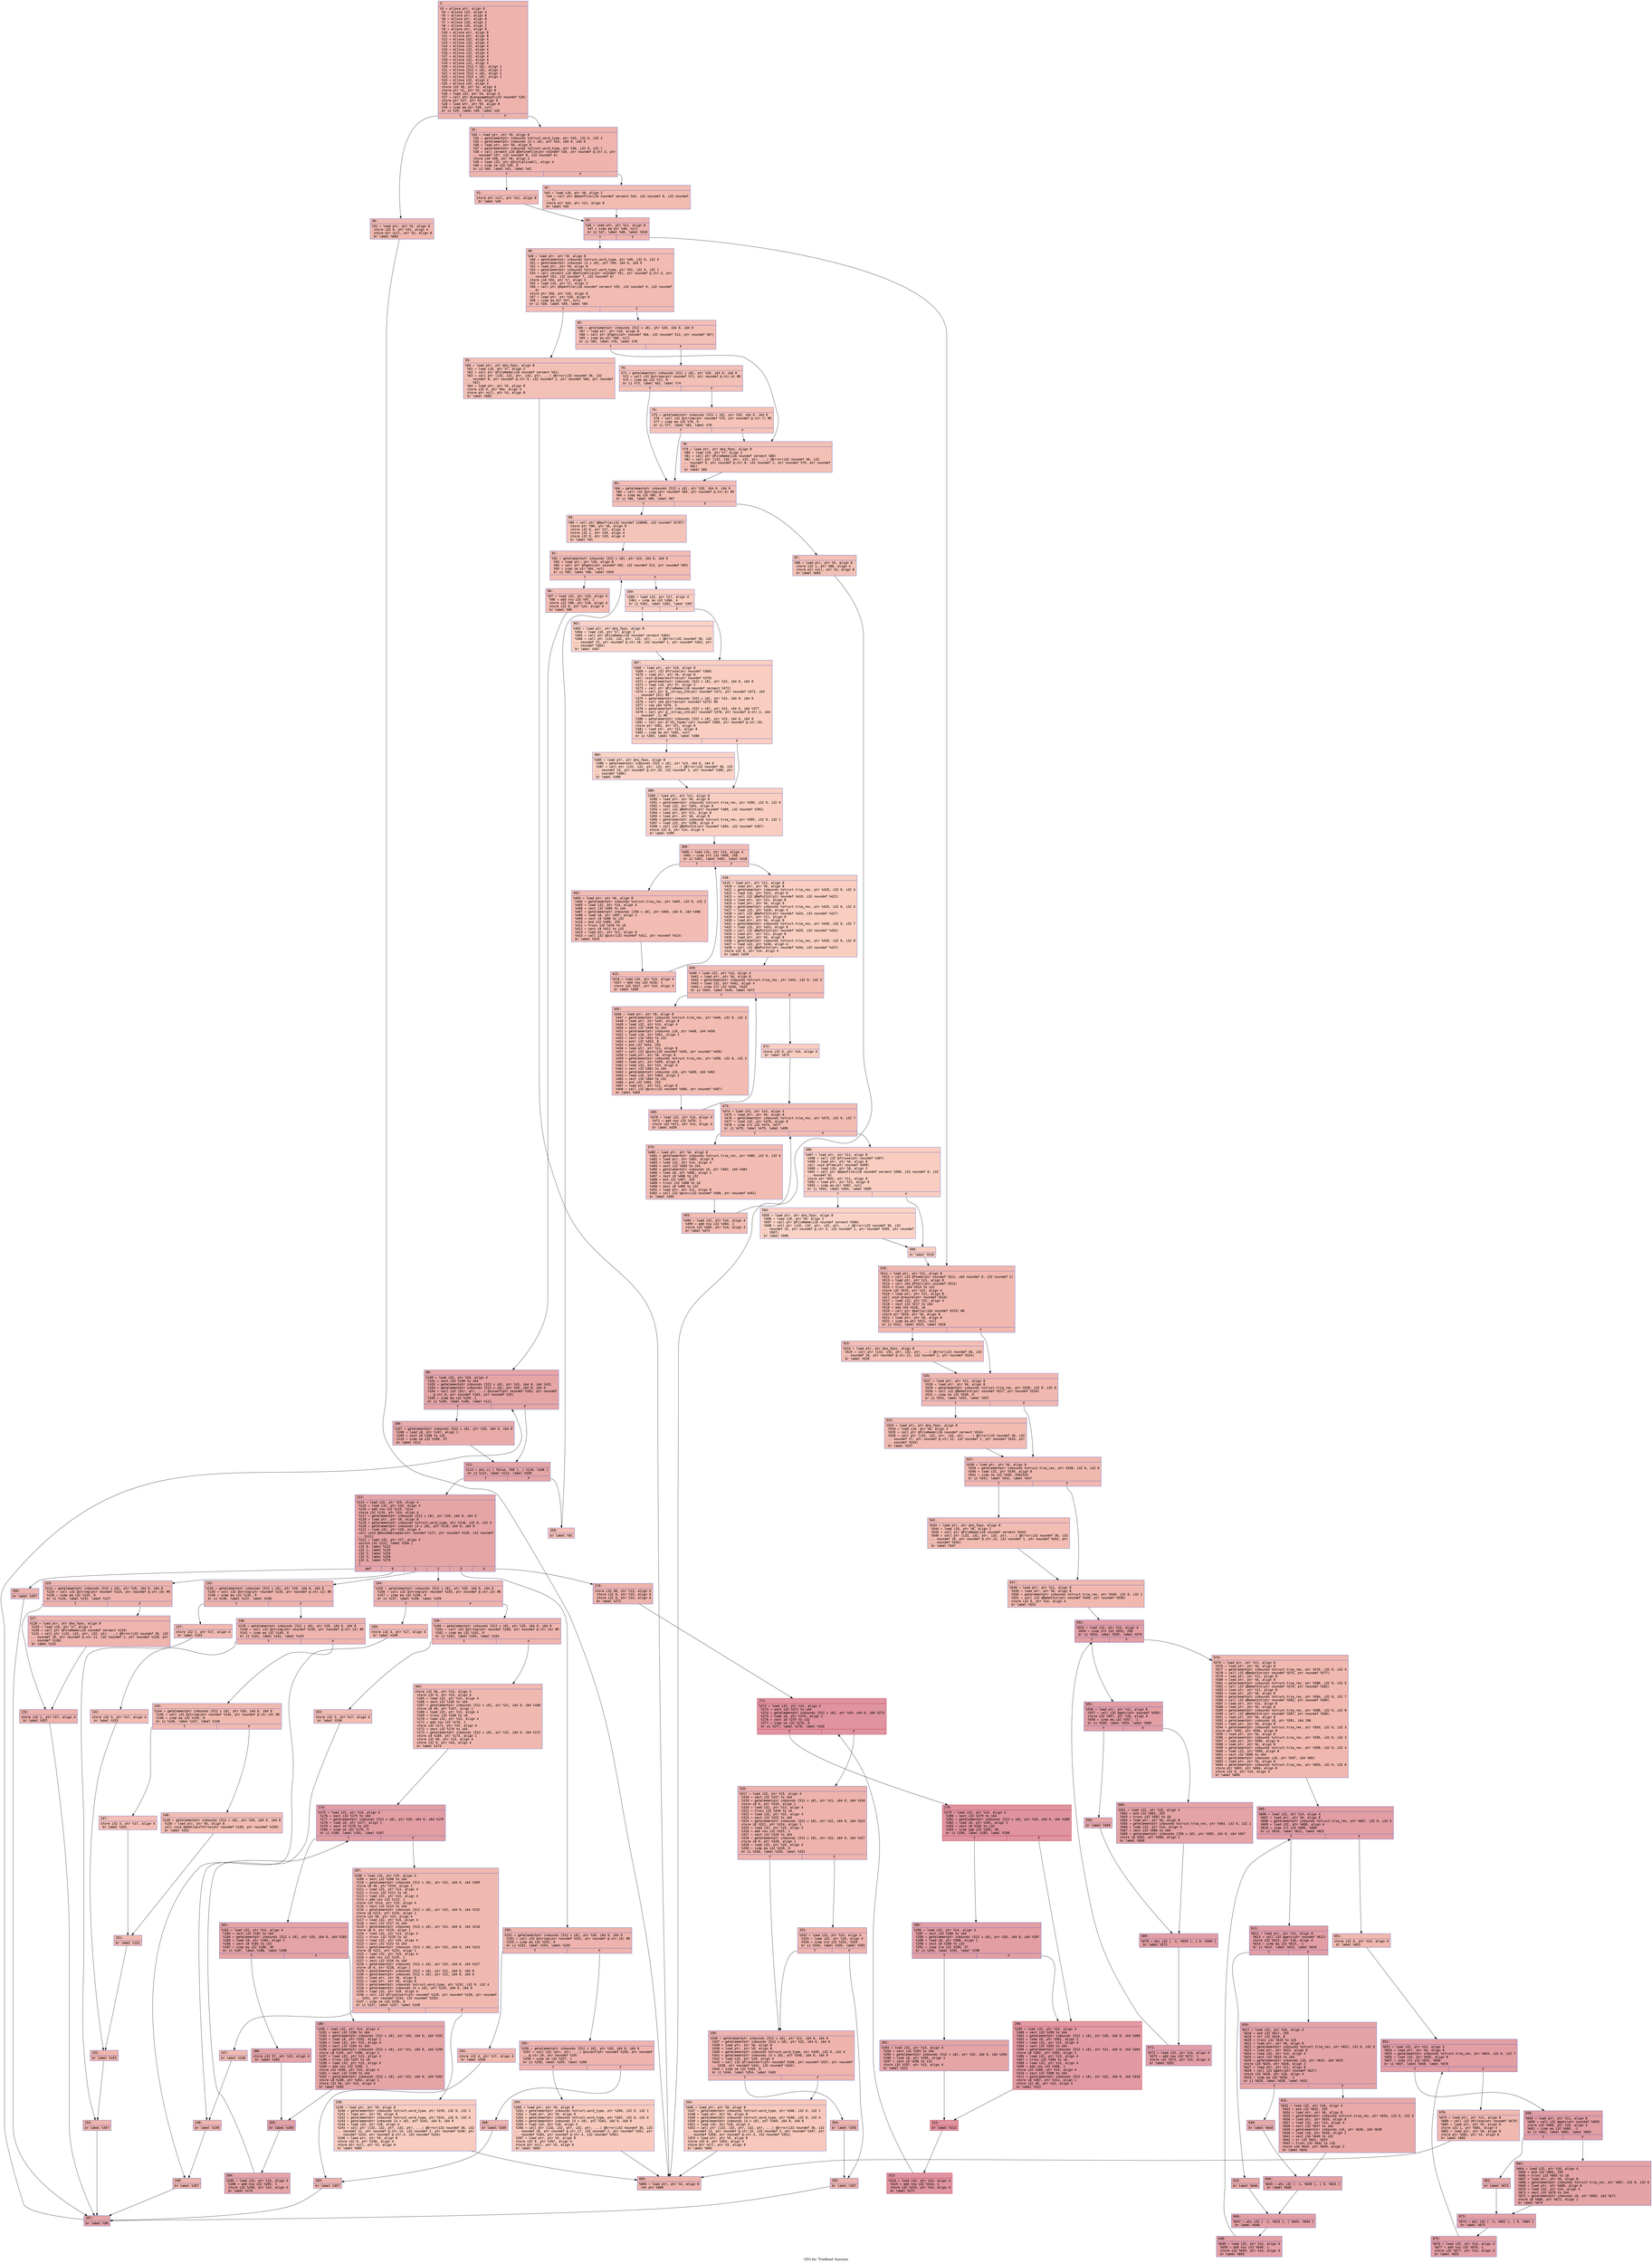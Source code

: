 digraph "CFG for 'TrieRead' function" {
	label="CFG for 'TrieRead' function";

	Node0x600000316440 [shape=record,color="#3d50c3ff", style=filled, fillcolor="#d6524470" fontname="Courier",label="{2:\l|  %3 = alloca ptr, align 8\l  %4 = alloca i32, align 4\l  %5 = alloca ptr, align 8\l  %6 = alloca ptr, align 8\l  %7 = alloca i16, align 2\l  %8 = alloca i16, align 2\l  %9 = alloca ptr, align 8\l  %10 = alloca ptr, align 8\l  %11 = alloca ptr, align 8\l  %12 = alloca i32, align 4\l  %13 = alloca i32, align 4\l  %14 = alloca i32, align 4\l  %15 = alloca i32, align 4\l  %16 = alloca i32, align 4\l  %17 = alloca i32, align 4\l  %18 = alloca i32, align 4\l  %19 = alloca i32, align 4\l  %20 = alloca [512 x i8], align 1\l  %21 = alloca [512 x i8], align 1\l  %22 = alloca [512 x i8], align 1\l  %23 = alloca [522 x i8], align 1\l  %24 = alloca i32, align 4\l  %25 = alloca i32, align 4\l  store i32 %0, ptr %4, align 4\l  store ptr %1, ptr %5, align 8\l  %26 = load i32, ptr %4, align 4\l  %27 = call ptr @LanguageHyph(i32 noundef %26)\l  store ptr %27, ptr %9, align 8\l  %28 = load ptr, ptr %9, align 8\l  %29 = icmp eq ptr %28, null\l  br i1 %29, label %30, label %32\l|{<s0>T|<s1>F}}"];
	Node0x600000316440:s0 -> Node0x600000316490[tooltip="2 -> 30\nProbability 37.50%" ];
	Node0x600000316440:s1 -> Node0x6000003164e0[tooltip="2 -> 32\nProbability 62.50%" ];
	Node0x600000316490 [shape=record,color="#3d50c3ff", style=filled, fillcolor="#dc5d4a70" fontname="Courier",label="{30:\l|  %31 = load ptr, ptr %5, align 8\l  store i32 0, ptr %31, align 4\l  store ptr null, ptr %3, align 8\l  br label %683\l}"];
	Node0x600000316490 -> Node0x600000310af0[tooltip="30 -> 683\nProbability 100.00%" ];
	Node0x6000003164e0 [shape=record,color="#3d50c3ff", style=filled, fillcolor="#d8564670" fontname="Courier",label="{32:\l|  %33 = load ptr, ptr %9, align 8\l  %34 = getelementptr inbounds %struct.word_type, ptr %33, i32 0, i32 4\l  %35 = getelementptr inbounds [4 x i8], ptr %34, i64 0, i64 0\l  %36 = load ptr, ptr %9, align 8\l  %37 = getelementptr inbounds %struct.word_type, ptr %36, i32 0, i32 1\l  %38 = call zeroext i16 @DefineFile(ptr noundef %35, ptr noundef @.str.3, ptr\l... noundef %37, i32 noundef 8, i32 noundef 6)\l  store i16 %38, ptr %8, align 2\l  %39 = load i32, ptr @InitializeAll, align 4\l  %40 = icmp ne i32 %39, 0\l  br i1 %40, label %41, label %42\l|{<s0>T|<s1>F}}"];
	Node0x6000003164e0:s0 -> Node0x600000316530[tooltip="32 -> 41\nProbability 62.50%" ];
	Node0x6000003164e0:s1 -> Node0x600000316580[tooltip="32 -> 42\nProbability 37.50%" ];
	Node0x600000316530 [shape=record,color="#3d50c3ff", style=filled, fillcolor="#dc5d4a70" fontname="Courier",label="{41:\l|  store ptr null, ptr %11, align 8\l  br label %45\l}"];
	Node0x600000316530 -> Node0x6000003165d0[tooltip="41 -> 45\nProbability 100.00%" ];
	Node0x600000316580 [shape=record,color="#3d50c3ff", style=filled, fillcolor="#e1675170" fontname="Courier",label="{42:\l|  %43 = load i16, ptr %8, align 2\l  %44 = call ptr @OpenFile(i16 noundef zeroext %43, i32 noundef 0, i32 noundef\l... 0)\l  store ptr %44, ptr %11, align 8\l  br label %45\l}"];
	Node0x600000316580 -> Node0x6000003165d0[tooltip="42 -> 45\nProbability 100.00%" ];
	Node0x6000003165d0 [shape=record,color="#3d50c3ff", style=filled, fillcolor="#d8564670" fontname="Courier",label="{45:\l|  %46 = load ptr, ptr %11, align 8\l  %47 = icmp eq ptr %46, null\l  br i1 %47, label %48, label %510\l|{<s0>T|<s1>F}}"];
	Node0x6000003165d0:s0 -> Node0x600000316620[tooltip="45 -> 48\nProbability 37.50%" ];
	Node0x6000003165d0:s1 -> Node0x600000310140[tooltip="45 -> 510\nProbability 62.50%" ];
	Node0x600000316620 [shape=record,color="#3d50c3ff", style=filled, fillcolor="#e1675170" fontname="Courier",label="{48:\l|  %49 = load ptr, ptr %9, align 8\l  %50 = getelementptr inbounds %struct.word_type, ptr %49, i32 0, i32 4\l  %51 = getelementptr inbounds [4 x i8], ptr %50, i64 0, i64 0\l  %52 = load ptr, ptr %9, align 8\l  %53 = getelementptr inbounds %struct.word_type, ptr %52, i32 0, i32 1\l  %54 = call zeroext i16 @DefineFile(ptr noundef %51, ptr noundef @.str.4, ptr\l... noundef %53, i32 noundef 7, i32 noundef 6)\l  store i16 %54, ptr %7, align 2\l  %55 = load i16, ptr %7, align 2\l  %56 = call ptr @OpenFile(i16 noundef zeroext %55, i32 noundef 0, i32 noundef\l... 0)\l  store ptr %56, ptr %10, align 8\l  %57 = load ptr, ptr %10, align 8\l  %58 = icmp eq ptr %57, null\l  br i1 %58, label %59, label %65\l|{<s0>T|<s1>F}}"];
	Node0x600000316620:s0 -> Node0x600000316670[tooltip="48 -> 59\nProbability 37.50%" ];
	Node0x600000316620:s1 -> Node0x6000003166c0[tooltip="48 -> 65\nProbability 62.50%" ];
	Node0x600000316670 [shape=record,color="#3d50c3ff", style=filled, fillcolor="#e5705870" fontname="Courier",label="{59:\l|  %60 = load ptr, ptr @no_fpos, align 8\l  %61 = load i16, ptr %7, align 2\l  %62 = call ptr @FileName(i16 noundef zeroext %61)\l  %63 = call ptr (i32, i32, ptr, i32, ptr, ...) @Error(i32 noundef 36, i32\l... noundef 8, ptr noundef @.str.5, i32 noundef 2, ptr noundef %60, ptr noundef\l... %62)\l  %64 = load ptr, ptr %5, align 8\l  store i32 0, ptr %64, align 4\l  store ptr null, ptr %3, align 8\l  br label %683\l}"];
	Node0x600000316670 -> Node0x600000310af0[tooltip="59 -> 683\nProbability 100.00%" ];
	Node0x6000003166c0 [shape=record,color="#3d50c3ff", style=filled, fillcolor="#e36c5570" fontname="Courier",label="{65:\l|  %66 = getelementptr inbounds [512 x i8], ptr %20, i64 0, i64 0\l  %67 = load ptr, ptr %10, align 8\l  %68 = call ptr @fgets(ptr noundef %66, i32 noundef 512, ptr noundef %67)\l  %69 = icmp eq ptr %68, null\l  br i1 %69, label %78, label %70\l|{<s0>T|<s1>F}}"];
	Node0x6000003166c0:s0 -> Node0x6000003167b0[tooltip="65 -> 78\nProbability 37.50%" ];
	Node0x6000003166c0:s1 -> Node0x600000316710[tooltip="65 -> 70\nProbability 62.50%" ];
	Node0x600000316710 [shape=record,color="#3d50c3ff", style=filled, fillcolor="#e5705870" fontname="Courier",label="{70:\l|  %71 = getelementptr inbounds [512 x i8], ptr %20, i64 0, i64 0\l  %72 = call i32 @strcmp(ptr noundef %71, ptr noundef @.str.6) #5\l  %73 = icmp eq i32 %72, 0\l  br i1 %73, label %83, label %74\l|{<s0>T|<s1>F}}"];
	Node0x600000316710:s0 -> Node0x600000316800[tooltip="70 -> 83\nProbability 37.50%" ];
	Node0x600000316710:s1 -> Node0x600000316760[tooltip="70 -> 74\nProbability 62.50%" ];
	Node0x600000316760 [shape=record,color="#3d50c3ff", style=filled, fillcolor="#e8765c70" fontname="Courier",label="{74:\l|  %75 = getelementptr inbounds [512 x i8], ptr %20, i64 0, i64 0\l  %76 = call i32 @strcmp(ptr noundef %75, ptr noundef @.str.7) #5\l  %77 = icmp eq i32 %76, 0\l  br i1 %77, label %83, label %78\l|{<s0>T|<s1>F}}"];
	Node0x600000316760:s0 -> Node0x600000316800[tooltip="74 -> 83\nProbability 37.50%" ];
	Node0x600000316760:s1 -> Node0x6000003167b0[tooltip="74 -> 78\nProbability 62.50%" ];
	Node0x6000003167b0 [shape=record,color="#3d50c3ff", style=filled, fillcolor="#e5705870" fontname="Courier",label="{78:\l|  %79 = load ptr, ptr @no_fpos, align 8\l  %80 = load i16, ptr %7, align 2\l  %81 = call ptr @FileName(i16 noundef zeroext %80)\l  %82 = call ptr (i32, i32, ptr, i32, ptr, ...) @Error(i32 noundef 36, i32\l... noundef 9, ptr noundef @.str.8, i32 noundef 1, ptr noundef %79, ptr noundef\l... %81)\l  br label %83\l}"];
	Node0x6000003167b0 -> Node0x600000316800[tooltip="78 -> 83\nProbability 100.00%" ];
	Node0x600000316800 [shape=record,color="#3d50c3ff", style=filled, fillcolor="#e36c5570" fontname="Courier",label="{83:\l|  %84 = getelementptr inbounds [512 x i8], ptr %20, i64 0, i64 0\l  %85 = call i32 @strcmp(ptr noundef %84, ptr noundef @.str.6) #5\l  %86 = icmp eq i32 %85, 0\l  br i1 %86, label %89, label %87\l|{<s0>T|<s1>F}}"];
	Node0x600000316800:s0 -> Node0x6000003168a0[tooltip="83 -> 89\nProbability 37.50%" ];
	Node0x600000316800:s1 -> Node0x600000316850[tooltip="83 -> 87\nProbability 62.50%" ];
	Node0x600000316850 [shape=record,color="#3d50c3ff", style=filled, fillcolor="#e5705870" fontname="Courier",label="{87:\l|  %88 = load ptr, ptr %5, align 8\l  store i32 1, ptr %88, align 4\l  store ptr null, ptr %3, align 8\l  br label %683\l}"];
	Node0x600000316850 -> Node0x600000310af0[tooltip="87 -> 683\nProbability 100.00%" ];
	Node0x6000003168a0 [shape=record,color="#3d50c3ff", style=filled, fillcolor="#e97a5f70" fontname="Courier",label="{89:\l|  %90 = call ptr @NewTrie(i32 noundef 120000, i32 noundef 32767)\l  store ptr %90, ptr %6, align 8\l  store i32 0, ptr %17, align 4\l  store i32 1, ptr %18, align 4\l  store i32 0, ptr %19, align 4\l  br label %91\l}"];
	Node0x6000003168a0 -> Node0x6000003168f0[tooltip="89 -> 91\nProbability 100.00%" ];
	Node0x6000003168f0 [shape=record,color="#3d50c3ff", style=filled, fillcolor="#e1675170" fontname="Courier",label="{91:\l|  %92 = getelementptr inbounds [522 x i8], ptr %23, i64 0, i64 0\l  %93 = load ptr, ptr %10, align 8\l  %94 = call ptr @fgets(ptr noundef %92, i32 noundef 512, ptr noundef %93)\l  %95 = icmp ne ptr %94, null\l  br i1 %95, label %96, label %359\l|{<s0>T|<s1>F}}"];
	Node0x6000003168f0:s0 -> Node0x600000316940[tooltip="91 -> 96\nProbability 96.88%" ];
	Node0x6000003168f0:s1 -> Node0x600000317b10[tooltip="91 -> 359\nProbability 3.12%" ];
	Node0x600000316940 [shape=record,color="#3d50c3ff", style=filled, fillcolor="#e1675170" fontname="Courier",label="{96:\l|  %97 = load i32, ptr %18, align 4\l  %98 = add nsw i32 %97, 1\l  store i32 %98, ptr %18, align 4\l  store i32 0, ptr %24, align 4\l  br label %99\l}"];
	Node0x600000316940 -> Node0x600000316990[tooltip="96 -> 99\nProbability 100.00%" ];
	Node0x600000316990 [shape=record,color="#3d50c3ff", style=filled, fillcolor="#c5333470" fontname="Courier",label="{99:\l|  %100 = load i32, ptr %24, align 4\l  %101 = sext i32 %100 to i64\l  %102 = getelementptr inbounds [522 x i8], ptr %23, i64 0, i64 %101\l  %103 = getelementptr inbounds [512 x i8], ptr %20, i64 0, i64 0\l  %104 = call i32 (ptr, ptr, ...) @sscanf(ptr noundef %102, ptr noundef\l... @.str.9, ptr noundef %103, ptr noundef %25)\l  %105 = icmp eq i32 %104, 1\l  br i1 %105, label %106, label %111\l|{<s0>T|<s1>F}}"];
	Node0x600000316990:s0 -> Node0x6000003169e0[tooltip="99 -> 106\nProbability 50.00%" ];
	Node0x600000316990:s1 -> Node0x600000316a30[tooltip="99 -> 111\nProbability 50.00%" ];
	Node0x6000003169e0 [shape=record,color="#3d50c3ff", style=filled, fillcolor="#cc403a70" fontname="Courier",label="{106:\l|  %107 = getelementptr inbounds [512 x i8], ptr %20, i64 0, i64 0\l  %108 = load i8, ptr %107, align 1\l  %109 = zext i8 %108 to i32\l  %110 = icmp ne i32 %109, 37\l  br label %111\l}"];
	Node0x6000003169e0 -> Node0x600000316a30[tooltip="106 -> 111\nProbability 100.00%" ];
	Node0x600000316a30 [shape=record,color="#3d50c3ff", style=filled, fillcolor="#c5333470" fontname="Courier",label="{111:\l|  %112 = phi i1 [ false, %99 ], [ %110, %106 ]\l  br i1 %112, label %113, label %358\l|{<s0>T|<s1>F}}"];
	Node0x600000316a30:s0 -> Node0x600000316a80[tooltip="111 -> 113\nProbability 96.88%" ];
	Node0x600000316a30:s1 -> Node0x600000317ac0[tooltip="111 -> 358\nProbability 3.12%" ];
	Node0x600000316a80 [shape=record,color="#3d50c3ff", style=filled, fillcolor="#c5333470" fontname="Courier",label="{113:\l|  %114 = load i32, ptr %25, align 4\l  %115 = load i32, ptr %24, align 4\l  %116 = add nsw i32 %115, %114\l  store i32 %116, ptr %24, align 4\l  %117 = getelementptr inbounds [512 x i8], ptr %20, i64 0, i64 0\l  %118 = load ptr, ptr %9, align 8\l  %119 = getelementptr inbounds %struct.word_type, ptr %118, i32 0, i32 4\l  %120 = getelementptr inbounds [4 x i8], ptr %119, i64 0, i64 0\l  %121 = load i32, ptr %18, align 4\l  call void @DecodeEscapes(ptr noundef %117, ptr noundef %120, i32 noundef\l... %121)\l  %122 = load i32, ptr %17, align 4\l  switch i32 %122, label %356 [\l    i32 0, label %123\l    i32 1, label %133\l    i32 2, label %154\l    i32 3, label %250\l    i32 4, label %270\l  ]\l|{<s0>def|<s1>0|<s2>1|<s3>2|<s4>3|<s5>4}}"];
	Node0x600000316a80:s0 -> Node0x600000317a20[tooltip="113 -> 356\nProbability 16.67%" ];
	Node0x600000316a80:s1 -> Node0x600000316ad0[tooltip="113 -> 123\nProbability 16.67%" ];
	Node0x600000316a80:s2 -> Node0x600000316bc0[tooltip="113 -> 133\nProbability 16.67%" ];
	Node0x600000316a80:s3 -> Node0x600000316ee0[tooltip="113 -> 154\nProbability 16.67%" ];
	Node0x600000316a80:s4 -> Node0x6000003173e0[tooltip="113 -> 250\nProbability 16.67%" ];
	Node0x600000316a80:s5 -> Node0x6000003175c0[tooltip="113 -> 270\nProbability 16.67%" ];
	Node0x600000316ad0 [shape=record,color="#3d50c3ff", style=filled, fillcolor="#d6524470" fontname="Courier",label="{123:\l|  %124 = getelementptr inbounds [512 x i8], ptr %20, i64 0, i64 0\l  %125 = call i32 @strcmp(ptr noundef %124, ptr noundef @.str.10) #5\l  %126 = icmp eq i32 %125, 0\l  br i1 %126, label %132, label %127\l|{<s0>T|<s1>F}}"];
	Node0x600000316ad0:s0 -> Node0x600000316b70[tooltip="123 -> 132\nProbability 37.50%" ];
	Node0x600000316ad0:s1 -> Node0x600000316b20[tooltip="123 -> 127\nProbability 62.50%" ];
	Node0x600000316b20 [shape=record,color="#3d50c3ff", style=filled, fillcolor="#d8564670" fontname="Courier",label="{127:\l|  %128 = load ptr, ptr @no_fpos, align 8\l  %129 = load i16, ptr %7, align 2\l  %130 = call ptr @FileName(i16 noundef zeroext %129)\l  %131 = call ptr (i32, i32, ptr, i32, ptr, ...) @Error(i32 noundef 36, i32\l... noundef 10, ptr noundef @.str.11, i32 noundef 1, ptr noundef %128, ptr\l... noundef %130)\l  br label %132\l}"];
	Node0x600000316b20 -> Node0x600000316b70[tooltip="127 -> 132\nProbability 100.00%" ];
	Node0x600000316b70 [shape=record,color="#3d50c3ff", style=filled, fillcolor="#d6524470" fontname="Courier",label="{132:\l|  store i32 1, ptr %17, align 4\l  br label %357\l}"];
	Node0x600000316b70 -> Node0x600000317a70[tooltip="132 -> 357\nProbability 100.00%" ];
	Node0x600000316bc0 [shape=record,color="#3d50c3ff", style=filled, fillcolor="#d6524470" fontname="Courier",label="{133:\l|  %134 = getelementptr inbounds [512 x i8], ptr %20, i64 0, i64 0\l  %135 = call i32 @strcmp(ptr noundef %134, ptr noundef @.str.12) #5\l  %136 = icmp eq i32 %135, 0\l  br i1 %136, label %137, label %138\l|{<s0>T|<s1>F}}"];
	Node0x600000316bc0:s0 -> Node0x600000316c10[tooltip="133 -> 137\nProbability 37.50%" ];
	Node0x600000316bc0:s1 -> Node0x600000316c60[tooltip="133 -> 138\nProbability 62.50%" ];
	Node0x600000316c10 [shape=record,color="#3d50c3ff", style=filled, fillcolor="#de614d70" fontname="Courier",label="{137:\l|  store i32 2, ptr %17, align 4\l  br label %153\l}"];
	Node0x600000316c10 -> Node0x600000316e90[tooltip="137 -> 153\nProbability 100.00%" ];
	Node0x600000316c60 [shape=record,color="#3d50c3ff", style=filled, fillcolor="#d8564670" fontname="Courier",label="{138:\l|  %139 = getelementptr inbounds [512 x i8], ptr %20, i64 0, i64 0\l  %140 = call i32 @strcmp(ptr noundef %139, ptr noundef @.str.13) #5\l  %141 = icmp eq i32 %140, 0\l  br i1 %141, label %142, label %143\l|{<s0>T|<s1>F}}"];
	Node0x600000316c60:s0 -> Node0x600000316cb0[tooltip="138 -> 142\nProbability 37.50%" ];
	Node0x600000316c60:s1 -> Node0x600000316d00[tooltip="138 -> 143\nProbability 62.50%" ];
	Node0x600000316cb0 [shape=record,color="#3d50c3ff", style=filled, fillcolor="#e1675170" fontname="Courier",label="{142:\l|  store i32 4, ptr %17, align 4\l  br label %152\l}"];
	Node0x600000316cb0 -> Node0x600000316e40[tooltip="142 -> 152\nProbability 100.00%" ];
	Node0x600000316d00 [shape=record,color="#3d50c3ff", style=filled, fillcolor="#de614d70" fontname="Courier",label="{143:\l|  %144 = getelementptr inbounds [512 x i8], ptr %20, i64 0, i64 0\l  %145 = call i32 @strcmp(ptr noundef %144, ptr noundef @.str.14) #5\l  %146 = icmp eq i32 %145, 0\l  br i1 %146, label %147, label %148\l|{<s0>T|<s1>F}}"];
	Node0x600000316d00:s0 -> Node0x600000316d50[tooltip="143 -> 147\nProbability 37.50%" ];
	Node0x600000316d00:s1 -> Node0x600000316da0[tooltip="143 -> 148\nProbability 62.50%" ];
	Node0x600000316d50 [shape=record,color="#3d50c3ff", style=filled, fillcolor="#e36c5570" fontname="Courier",label="{147:\l|  store i32 3, ptr %17, align 4\l  br label %151\l}"];
	Node0x600000316d50 -> Node0x600000316df0[tooltip="147 -> 151\nProbability 100.00%" ];
	Node0x600000316da0 [shape=record,color="#3d50c3ff", style=filled, fillcolor="#e1675170" fontname="Courier",label="{148:\l|  %149 = getelementptr inbounds [512 x i8], ptr %20, i64 0, i64 0\l  %150 = load ptr, ptr %6, align 8\l  call void @AddClassToTrie(ptr noundef %149, ptr noundef %150)\l  br label %151\l}"];
	Node0x600000316da0 -> Node0x600000316df0[tooltip="148 -> 151\nProbability 100.00%" ];
	Node0x600000316df0 [shape=record,color="#3d50c3ff", style=filled, fillcolor="#de614d70" fontname="Courier",label="{151:\l|  br label %152\l}"];
	Node0x600000316df0 -> Node0x600000316e40[tooltip="151 -> 152\nProbability 100.00%" ];
	Node0x600000316e40 [shape=record,color="#3d50c3ff", style=filled, fillcolor="#d8564670" fontname="Courier",label="{152:\l|  br label %153\l}"];
	Node0x600000316e40 -> Node0x600000316e90[tooltip="152 -> 153\nProbability 100.00%" ];
	Node0x600000316e90 [shape=record,color="#3d50c3ff", style=filled, fillcolor="#d6524470" fontname="Courier",label="{153:\l|  br label %357\l}"];
	Node0x600000316e90 -> Node0x600000317a70[tooltip="153 -> 357\nProbability 100.00%" ];
	Node0x600000316ee0 [shape=record,color="#3d50c3ff", style=filled, fillcolor="#d6524470" fontname="Courier",label="{154:\l|  %155 = getelementptr inbounds [512 x i8], ptr %20, i64 0, i64 0\l  %156 = call i32 @strcmp(ptr noundef %155, ptr noundef @.str.13) #5\l  %157 = icmp eq i32 %156, 0\l  br i1 %157, label %158, label %159\l|{<s0>T|<s1>F}}"];
	Node0x600000316ee0:s0 -> Node0x600000316f30[tooltip="154 -> 158\nProbability 37.50%" ];
	Node0x600000316ee0:s1 -> Node0x600000316f80[tooltip="154 -> 159\nProbability 62.50%" ];
	Node0x600000316f30 [shape=record,color="#3d50c3ff", style=filled, fillcolor="#de614d70" fontname="Courier",label="{158:\l|  store i32 4, ptr %17, align 4\l  br label %249\l}"];
	Node0x600000316f30 -> Node0x600000317390[tooltip="158 -> 249\nProbability 100.00%" ];
	Node0x600000316f80 [shape=record,color="#3d50c3ff", style=filled, fillcolor="#d8564670" fontname="Courier",label="{159:\l|  %160 = getelementptr inbounds [512 x i8], ptr %20, i64 0, i64 0\l  %161 = call i32 @strcmp(ptr noundef %160, ptr noundef @.str.14) #5\l  %162 = icmp eq i32 %161, 0\l  br i1 %162, label %163, label %164\l|{<s0>T|<s1>F}}"];
	Node0x600000316f80:s0 -> Node0x600000316fd0[tooltip="159 -> 163\nProbability 37.50%" ];
	Node0x600000316f80:s1 -> Node0x600000317020[tooltip="159 -> 164\nProbability 62.50%" ];
	Node0x600000316fd0 [shape=record,color="#3d50c3ff", style=filled, fillcolor="#e1675170" fontname="Courier",label="{163:\l|  store i32 3, ptr %17, align 4\l  br label %248\l}"];
	Node0x600000316fd0 -> Node0x600000317340[tooltip="163 -> 248\nProbability 100.00%" ];
	Node0x600000317020 [shape=record,color="#3d50c3ff", style=filled, fillcolor="#de614d70" fontname="Courier",label="{164:\l|  store i32 56, ptr %13, align 4\l  store i32 0, ptr %15, align 4\l  %165 = load i32, ptr %15, align 4\l  %166 = sext i32 %165 to i64\l  %167 = getelementptr inbounds [512 x i8], ptr %21, i64 0, i64 %166\l  store i8 46, ptr %167, align 1\l  %168 = load i32, ptr %13, align 4\l  %169 = trunc i32 %168 to i8\l  %170 = load i32, ptr %15, align 4\l  %171 = add nsw i32 %170, 1\l  store i32 %171, ptr %15, align 4\l  %172 = sext i32 %170 to i64\l  %173 = getelementptr inbounds [512 x i8], ptr %22, i64 0, i64 %172\l  store i8 %169, ptr %173, align 1\l  store i32 56, ptr %13, align 4\l  store i32 0, ptr %14, align 4\l  br label %174\l}"];
	Node0x600000317020 -> Node0x600000317070[tooltip="164 -> 174\nProbability 100.00%" ];
	Node0x600000317070 [shape=record,color="#3d50c3ff", style=filled, fillcolor="#be242e70" fontname="Courier",label="{174:\l|  %175 = load i32, ptr %14, align 4\l  %176 = sext i32 %175 to i64\l  %177 = getelementptr inbounds [512 x i8], ptr %20, i64 0, i64 %176\l  %178 = load i8, ptr %177, align 1\l  %179 = zext i8 %178 to i32\l  %180 = icmp ne i32 %179, 0\l  br i1 %180, label %181, label %207\l|{<s0>T|<s1>F}}"];
	Node0x600000317070:s0 -> Node0x6000003170c0[tooltip="174 -> 181\nProbability 96.88%" ];
	Node0x600000317070:s1 -> Node0x600000317250[tooltip="174 -> 207\nProbability 3.12%" ];
	Node0x6000003170c0 [shape=record,color="#3d50c3ff", style=filled, fillcolor="#c32e3170" fontname="Courier",label="{181:\l|  %182 = load i32, ptr %14, align 4\l  %183 = sext i32 %182 to i64\l  %184 = getelementptr inbounds [512 x i8], ptr %20, i64 0, i64 %183\l  %185 = load i8, ptr %184, align 1\l  %186 = zext i8 %185 to i32\l  %187 = icmp eq i32 %186, 45\l  br i1 %187, label %188, label %189\l|{<s0>T|<s1>F}}"];
	Node0x6000003170c0:s0 -> Node0x600000317110[tooltip="181 -> 188\nProbability 50.00%" ];
	Node0x6000003170c0:s1 -> Node0x600000317160[tooltip="181 -> 189\nProbability 50.00%" ];
	Node0x600000317110 [shape=record,color="#3d50c3ff", style=filled, fillcolor="#c5333470" fontname="Courier",label="{188:\l|  store i32 57, ptr %13, align 4\l  br label %203\l}"];
	Node0x600000317110 -> Node0x6000003171b0[tooltip="188 -> 203\nProbability 100.00%" ];
	Node0x600000317160 [shape=record,color="#3d50c3ff", style=filled, fillcolor="#c5333470" fontname="Courier",label="{189:\l|  %190 = load i32, ptr %14, align 4\l  %191 = sext i32 %190 to i64\l  %192 = getelementptr inbounds [512 x i8], ptr %20, i64 0, i64 %191\l  %193 = load i8, ptr %192, align 1\l  %194 = load i32, ptr %15, align 4\l  %195 = sext i32 %194 to i64\l  %196 = getelementptr inbounds [512 x i8], ptr %21, i64 0, i64 %195\l  store i8 %193, ptr %196, align 1\l  %197 = load i32, ptr %13, align 4\l  %198 = trunc i32 %197 to i8\l  %199 = load i32, ptr %15, align 4\l  %200 = add nsw i32 %199, 1\l  store i32 %200, ptr %15, align 4\l  %201 = sext i32 %199 to i64\l  %202 = getelementptr inbounds [512 x i8], ptr %22, i64 0, i64 %201\l  store i8 %198, ptr %202, align 1\l  store i32 56, ptr %13, align 4\l  br label %203\l}"];
	Node0x600000317160 -> Node0x6000003171b0[tooltip="189 -> 203\nProbability 100.00%" ];
	Node0x6000003171b0 [shape=record,color="#3d50c3ff", style=filled, fillcolor="#c32e3170" fontname="Courier",label="{203:\l|  br label %204\l}"];
	Node0x6000003171b0 -> Node0x600000317200[tooltip="203 -> 204\nProbability 100.00%" ];
	Node0x600000317200 [shape=record,color="#3d50c3ff", style=filled, fillcolor="#c32e3170" fontname="Courier",label="{204:\l|  %205 = load i32, ptr %14, align 4\l  %206 = add nsw i32 %205, 1\l  store i32 %206, ptr %14, align 4\l  br label %174\l}"];
	Node0x600000317200 -> Node0x600000317070[tooltip="204 -> 174\nProbability 100.00%" ];
	Node0x600000317250 [shape=record,color="#3d50c3ff", style=filled, fillcolor="#de614d70" fontname="Courier",label="{207:\l|  %208 = load i32, ptr %15, align 4\l  %209 = sext i32 %208 to i64\l  %210 = getelementptr inbounds [512 x i8], ptr %21, i64 0, i64 %209\l  store i8 46, ptr %210, align 1\l  %211 = load i32, ptr %13, align 4\l  %212 = trunc i32 %211 to i8\l  %213 = load i32, ptr %15, align 4\l  %214 = add nsw i32 %213, 1\l  store i32 %214, ptr %15, align 4\l  %215 = sext i32 %213 to i64\l  %216 = getelementptr inbounds [512 x i8], ptr %22, i64 0, i64 %215\l  store i8 %212, ptr %216, align 1\l  store i32 56, ptr %13, align 4\l  %217 = load i32, ptr %15, align 4\l  %218 = sext i32 %217 to i64\l  %219 = getelementptr inbounds [512 x i8], ptr %21, i64 0, i64 %218\l  store i8 0, ptr %219, align 1\l  %220 = load i32, ptr %13, align 4\l  %221 = trunc i32 %220 to i8\l  %222 = load i32, ptr %15, align 4\l  %223 = sext i32 %222 to i64\l  %224 = getelementptr inbounds [512 x i8], ptr %22, i64 0, i64 %223\l  store i8 %221, ptr %224, align 1\l  %225 = load i32, ptr %15, align 4\l  %226 = add nsw i32 %225, 1\l  %227 = sext i32 %226 to i64\l  %228 = getelementptr inbounds [512 x i8], ptr %22, i64 0, i64 %227\l  store i8 0, ptr %228, align 1\l  %229 = getelementptr inbounds [512 x i8], ptr %21, i64 0, i64 0\l  %230 = getelementptr inbounds [512 x i8], ptr %22, i64 0, i64 0\l  %231 = load ptr, ptr %6, align 8\l  %232 = load ptr, ptr %9, align 8\l  %233 = getelementptr inbounds %struct.word_type, ptr %232, i32 0, i32 4\l  %234 = getelementptr inbounds [4 x i8], ptr %233, i64 0, i64 0\l  %235 = load i32, ptr %18, align 4\l  %236 = call i32 @TrieInsert(ptr noundef %229, ptr noundef %230, ptr noundef\l... %231, ptr noundef %234, i32 noundef %235)\l  %237 = icmp ne i32 %236, 0\l  br i1 %237, label %247, label %238\l|{<s0>T|<s1>F}}"];
	Node0x600000317250:s0 -> Node0x6000003172f0[tooltip="207 -> 247\nProbability 96.88%" ];
	Node0x600000317250:s1 -> Node0x6000003172a0[tooltip="207 -> 238\nProbability 3.12%" ];
	Node0x6000003172a0 [shape=record,color="#3d50c3ff", style=filled, fillcolor="#f08b6e70" fontname="Courier",label="{238:\l|  %239 = load ptr, ptr %9, align 8\l  %240 = getelementptr inbounds %struct.word_type, ptr %239, i32 0, i32 1\l  %241 = load ptr, ptr %9, align 8\l  %242 = getelementptr inbounds %struct.word_type, ptr %241, i32 0, i32 4\l  %243 = getelementptr inbounds [4 x i8], ptr %242, i64 0, i64 0\l  %244 = load i32, ptr %18, align 4\l  %245 = call ptr (i32, i32, ptr, i32, ptr, ...) @Error(i32 noundef 36, i32\l... noundef 11, ptr noundef @.str.15, i32 noundef 2, ptr noundef %240, ptr\l... noundef %243, ptr noundef @.str.4, i32 noundef %244)\l  %246 = load ptr, ptr %5, align 8\l  store i32 0, ptr %246, align 4\l  store ptr null, ptr %3, align 8\l  br label %683\l}"];
	Node0x6000003172a0 -> Node0x600000310af0[tooltip="238 -> 683\nProbability 100.00%" ];
	Node0x6000003172f0 [shape=record,color="#3d50c3ff", style=filled, fillcolor="#de614d70" fontname="Courier",label="{247:\l|  br label %248\l}"];
	Node0x6000003172f0 -> Node0x600000317340[tooltip="247 -> 248\nProbability 100.00%" ];
	Node0x600000317340 [shape=record,color="#3d50c3ff", style=filled, fillcolor="#d8564670" fontname="Courier",label="{248:\l|  br label %249\l}"];
	Node0x600000317340 -> Node0x600000317390[tooltip="248 -> 249\nProbability 100.00%" ];
	Node0x600000317390 [shape=record,color="#3d50c3ff", style=filled, fillcolor="#d6524470" fontname="Courier",label="{249:\l|  br label %357\l}"];
	Node0x600000317390 -> Node0x600000317a70[tooltip="249 -> 357\nProbability 100.00%" ];
	Node0x6000003173e0 [shape=record,color="#3d50c3ff", style=filled, fillcolor="#d6524470" fontname="Courier",label="{250:\l|  %251 = getelementptr inbounds [512 x i8], ptr %20, i64 0, i64 0\l  %252 = call i32 @strcmp(ptr noundef %251, ptr noundef @.str.13) #5\l  %253 = icmp eq i32 %252, 0\l  br i1 %253, label %254, label %255\l|{<s0>T|<s1>F}}"];
	Node0x6000003173e0:s0 -> Node0x600000317430[tooltip="250 -> 254\nProbability 37.50%" ];
	Node0x6000003173e0:s1 -> Node0x600000317480[tooltip="250 -> 255\nProbability 62.50%" ];
	Node0x600000317430 [shape=record,color="#3d50c3ff", style=filled, fillcolor="#de614d70" fontname="Courier",label="{254:\l|  store i32 4, ptr %17, align 4\l  br label %269\l}"];
	Node0x600000317430 -> Node0x600000317570[tooltip="254 -> 269\nProbability 100.00%" ];
	Node0x600000317480 [shape=record,color="#3d50c3ff", style=filled, fillcolor="#d8564670" fontname="Courier",label="{255:\l|  %256 = getelementptr inbounds [512 x i8], ptr %20, i64 0, i64 0\l  %257 = call i32 (ptr, ptr, ...) @sscanf(ptr noundef %256, ptr noundef\l... @.str.16, ptr noundef %19)\l  %258 = icmp ne i32 %257, 1\l  br i1 %258, label %259, label %268\l|{<s0>T|<s1>F}}"];
	Node0x600000317480:s0 -> Node0x6000003174d0[tooltip="255 -> 259\nProbability 3.12%" ];
	Node0x600000317480:s1 -> Node0x600000317520[tooltip="255 -> 268\nProbability 96.88%" ];
	Node0x6000003174d0 [shape=record,color="#3d50c3ff", style=filled, fillcolor="#ef886b70" fontname="Courier",label="{259:\l|  %260 = load ptr, ptr %9, align 8\l  %261 = getelementptr inbounds %struct.word_type, ptr %260, i32 0, i32 1\l  %262 = load ptr, ptr %9, align 8\l  %263 = getelementptr inbounds %struct.word_type, ptr %262, i32 0, i32 4\l  %264 = getelementptr inbounds [4 x i8], ptr %263, i64 0, i64 0\l  %265 = load i32, ptr %18, align 4\l  %266 = call ptr (i32, i32, ptr, i32, ptr, ...) @Error(i32 noundef 36, i32\l... noundef 20, ptr noundef @.str.17, i32 noundef 2, ptr noundef %261, ptr\l... noundef %264, ptr noundef @.str.4, i32 noundef %265)\l  %267 = load ptr, ptr %5, align 8\l  store i32 0, ptr %267, align 4\l  store ptr null, ptr %3, align 8\l  br label %683\l}"];
	Node0x6000003174d0 -> Node0x600000310af0[tooltip="259 -> 683\nProbability 100.00%" ];
	Node0x600000317520 [shape=record,color="#3d50c3ff", style=filled, fillcolor="#d8564670" fontname="Courier",label="{268:\l|  br label %269\l}"];
	Node0x600000317520 -> Node0x600000317570[tooltip="268 -> 269\nProbability 100.00%" ];
	Node0x600000317570 [shape=record,color="#3d50c3ff", style=filled, fillcolor="#d6524470" fontname="Courier",label="{269:\l|  br label %357\l}"];
	Node0x600000317570 -> Node0x600000317a70[tooltip="269 -> 357\nProbability 100.00%" ];
	Node0x6000003175c0 [shape=record,color="#3d50c3ff", style=filled, fillcolor="#d6524470" fontname="Courier",label="{270:\l|  store i32 48, ptr %13, align 4\l  store i32 0, ptr %15, align 4\l  store i32 0, ptr %14, align 4\l  br label %271\l}"];
	Node0x6000003175c0 -> Node0x600000317610[tooltip="270 -> 271\nProbability 100.00%" ];
	Node0x600000317610 [shape=record,color="#b70d28ff", style=filled, fillcolor="#b70d2870" fontname="Courier",label="{271:\l|  %272 = load i32, ptr %14, align 4\l  %273 = sext i32 %272 to i64\l  %274 = getelementptr inbounds [512 x i8], ptr %20, i64 0, i64 %273\l  %275 = load i8, ptr %274, align 1\l  %276 = zext i8 %275 to i32\l  %277 = icmp ne i32 %276, 0\l  br i1 %277, label %278, label %316\l|{<s0>T|<s1>F}}"];
	Node0x600000317610:s0 -> Node0x600000317660[tooltip="271 -> 278\nProbability 96.88%" ];
	Node0x600000317610:s1 -> Node0x600000317840[tooltip="271 -> 316\nProbability 3.12%" ];
	Node0x600000317660 [shape=record,color="#b70d28ff", style=filled, fillcolor="#b70d2870" fontname="Courier",label="{278:\l|  %279 = load i32, ptr %14, align 4\l  %280 = sext i32 %279 to i64\l  %281 = getelementptr inbounds [512 x i8], ptr %20, i64 0, i64 %280\l  %282 = load i8, ptr %281, align 1\l  %283 = zext i8 %282 to i32\l  %284 = icmp sge i32 %283, 48\l  br i1 %284, label %285, label %298\l|{<s0>T|<s1>F}}"];
	Node0x600000317660:s0 -> Node0x6000003176b0[tooltip="278 -> 285\nProbability 50.00%" ];
	Node0x600000317660:s1 -> Node0x600000317750[tooltip="278 -> 298\nProbability 50.00%" ];
	Node0x6000003176b0 [shape=record,color="#3d50c3ff", style=filled, fillcolor="#be242e70" fontname="Courier",label="{285:\l|  %286 = load i32, ptr %14, align 4\l  %287 = sext i32 %286 to i64\l  %288 = getelementptr inbounds [512 x i8], ptr %20, i64 0, i64 %287\l  %289 = load i8, ptr %288, align 1\l  %290 = zext i8 %289 to i32\l  %291 = icmp sle i32 %290, 57\l  br i1 %291, label %292, label %298\l|{<s0>T|<s1>F}}"];
	Node0x6000003176b0:s0 -> Node0x600000317700[tooltip="285 -> 292\nProbability 50.00%" ];
	Node0x6000003176b0:s1 -> Node0x600000317750[tooltip="285 -> 298\nProbability 50.00%" ];
	Node0x600000317700 [shape=record,color="#3d50c3ff", style=filled, fillcolor="#c5333470" fontname="Courier",label="{292:\l|  %293 = load i32, ptr %14, align 4\l  %294 = sext i32 %293 to i64\l  %295 = getelementptr inbounds [512 x i8], ptr %20, i64 0, i64 %294\l  %296 = load i8, ptr %295, align 1\l  %297 = zext i8 %296 to i32\l  store i32 %297, ptr %13, align 4\l  br label %312\l}"];
	Node0x600000317700 -> Node0x6000003177a0[tooltip="292 -> 312\nProbability 100.00%" ];
	Node0x600000317750 [shape=record,color="#b70d28ff", style=filled, fillcolor="#bb1b2c70" fontname="Courier",label="{298:\l|  %299 = load i32, ptr %14, align 4\l  %300 = sext i32 %299 to i64\l  %301 = getelementptr inbounds [512 x i8], ptr %20, i64 0, i64 %300\l  %302 = load i8, ptr %301, align 1\l  %303 = load i32, ptr %15, align 4\l  %304 = sext i32 %303 to i64\l  %305 = getelementptr inbounds [512 x i8], ptr %21, i64 0, i64 %304\l  store i8 %302, ptr %305, align 1\l  %306 = load i32, ptr %13, align 4\l  %307 = trunc i32 %306 to i8\l  %308 = load i32, ptr %15, align 4\l  %309 = add nsw i32 %308, 1\l  store i32 %309, ptr %15, align 4\l  %310 = sext i32 %308 to i64\l  %311 = getelementptr inbounds [512 x i8], ptr %22, i64 0, i64 %310\l  store i8 %307, ptr %311, align 1\l  store i32 48, ptr %13, align 4\l  br label %312\l}"];
	Node0x600000317750 -> Node0x6000003177a0[tooltip="298 -> 312\nProbability 100.00%" ];
	Node0x6000003177a0 [shape=record,color="#b70d28ff", style=filled, fillcolor="#b70d2870" fontname="Courier",label="{312:\l|  br label %313\l}"];
	Node0x6000003177a0 -> Node0x6000003177f0[tooltip="312 -> 313\nProbability 100.00%" ];
	Node0x6000003177f0 [shape=record,color="#b70d28ff", style=filled, fillcolor="#b70d2870" fontname="Courier",label="{313:\l|  %314 = load i32, ptr %14, align 4\l  %315 = add nsw i32 %314, 1\l  store i32 %315, ptr %14, align 4\l  br label %271\l}"];
	Node0x6000003177f0 -> Node0x600000317610[tooltip="313 -> 271\nProbability 100.00%" ];
	Node0x600000317840 [shape=record,color="#3d50c3ff", style=filled, fillcolor="#d6524470" fontname="Courier",label="{316:\l|  %317 = load i32, ptr %15, align 4\l  %318 = sext i32 %317 to i64\l  %319 = getelementptr inbounds [512 x i8], ptr %21, i64 0, i64 %318\l  store i8 0, ptr %319, align 1\l  %320 = load i32, ptr %13, align 4\l  %321 = trunc i32 %320 to i8\l  %322 = load i32, ptr %15, align 4\l  %323 = sext i32 %322 to i64\l  %324 = getelementptr inbounds [512 x i8], ptr %22, i64 0, i64 %323\l  store i8 %321, ptr %324, align 1\l  %325 = load i32, ptr %15, align 4\l  %326 = add nsw i32 %325, 1\l  %327 = sext i32 %326 to i64\l  %328 = getelementptr inbounds [512 x i8], ptr %22, i64 0, i64 %327\l  store i8 0, ptr %328, align 1\l  %329 = load i32, ptr %19, align 4\l  %330 = icmp eq i32 %329, 0\l  br i1 %330, label %335, label %331\l|{<s0>T|<s1>F}}"];
	Node0x600000317840:s0 -> Node0x6000003178e0[tooltip="316 -> 335\nProbability 37.50%" ];
	Node0x600000317840:s1 -> Node0x600000317890[tooltip="316 -> 331\nProbability 62.50%" ];
	Node0x600000317890 [shape=record,color="#3d50c3ff", style=filled, fillcolor="#d8564670" fontname="Courier",label="{331:\l|  %332 = load i32, ptr %15, align 4\l  %333 = load i32, ptr %19, align 4\l  %334 = icmp sle i32 %332, %333\l  br i1 %334, label %335, label %355\l|{<s0>T|<s1>F}}"];
	Node0x600000317890:s0 -> Node0x6000003178e0[tooltip="331 -> 335\nProbability 50.00%" ];
	Node0x600000317890:s1 -> Node0x6000003179d0[tooltip="331 -> 355\nProbability 50.00%" ];
	Node0x6000003178e0 [shape=record,color="#3d50c3ff", style=filled, fillcolor="#d8564670" fontname="Courier",label="{335:\l|  %336 = getelementptr inbounds [512 x i8], ptr %21, i64 0, i64 0\l  %337 = getelementptr inbounds [512 x i8], ptr %22, i64 0, i64 0\l  %338 = load ptr, ptr %6, align 8\l  %339 = load ptr, ptr %9, align 8\l  %340 = getelementptr inbounds %struct.word_type, ptr %339, i32 0, i32 4\l  %341 = getelementptr inbounds [4 x i8], ptr %340, i64 0, i64 0\l  %342 = load i32, ptr %18, align 4\l  %343 = call i32 @TrieInsert(ptr noundef %336, ptr noundef %337, ptr noundef\l... %338, ptr noundef %341, i32 noundef %342)\l  %344 = icmp ne i32 %343, 0\l  br i1 %344, label %354, label %345\l|{<s0>T|<s1>F}}"];
	Node0x6000003178e0:s0 -> Node0x600000317980[tooltip="335 -> 354\nProbability 96.88%" ];
	Node0x6000003178e0:s1 -> Node0x600000317930[tooltip="335 -> 345\nProbability 3.12%" ];
	Node0x600000317930 [shape=record,color="#3d50c3ff", style=filled, fillcolor="#ed836670" fontname="Courier",label="{345:\l|  %346 = load ptr, ptr %9, align 8\l  %347 = getelementptr inbounds %struct.word_type, ptr %346, i32 0, i32 1\l  %348 = load ptr, ptr %9, align 8\l  %349 = getelementptr inbounds %struct.word_type, ptr %348, i32 0, i32 4\l  %350 = getelementptr inbounds [4 x i8], ptr %349, i64 0, i64 0\l  %351 = load i32, ptr %18, align 4\l  %352 = call ptr (i32, i32, ptr, i32, ptr, ...) @Error(i32 noundef 36, i32\l... noundef 12, ptr noundef @.str.15, i32 noundef 2, ptr noundef %347, ptr\l... noundef %350, ptr noundef @.str.4, i32 noundef %351)\l  %353 = load ptr, ptr %5, align 8\l  store i32 0, ptr %353, align 4\l  store ptr null, ptr %3, align 8\l  br label %683\l}"];
	Node0x600000317930 -> Node0x600000310af0[tooltip="345 -> 683\nProbability 100.00%" ];
	Node0x600000317980 [shape=record,color="#3d50c3ff", style=filled, fillcolor="#d8564670" fontname="Courier",label="{354:\l|  br label %355\l}"];
	Node0x600000317980 -> Node0x6000003179d0[tooltip="354 -> 355\nProbability 100.00%" ];
	Node0x6000003179d0 [shape=record,color="#3d50c3ff", style=filled, fillcolor="#d6524470" fontname="Courier",label="{355:\l|  br label %357\l}"];
	Node0x6000003179d0 -> Node0x600000317a70[tooltip="355 -> 357\nProbability 100.00%" ];
	Node0x600000317a20 [shape=record,color="#3d50c3ff", style=filled, fillcolor="#d6524470" fontname="Courier",label="{356:\l|  br label %357\l}"];
	Node0x600000317a20 -> Node0x600000317a70[tooltip="356 -> 357\nProbability 100.00%" ];
	Node0x600000317a70 [shape=record,color="#3d50c3ff", style=filled, fillcolor="#c5333470" fontname="Courier",label="{357:\l|  br label %99\l}"];
	Node0x600000317a70 -> Node0x600000316990[tooltip="357 -> 99\nProbability 100.00%" ];
	Node0x600000317ac0 [shape=record,color="#3d50c3ff", style=filled, fillcolor="#e36c5570" fontname="Courier",label="{358:\l|  br label %91\l}"];
	Node0x600000317ac0 -> Node0x6000003168f0[tooltip="358 -> 91\nProbability 100.00%" ];
	Node0x600000317b10 [shape=record,color="#3d50c3ff", style=filled, fillcolor="#f2907270" fontname="Courier",label="{359:\l|  %360 = load i32, ptr %17, align 4\l  %361 = icmp ne i32 %360, 4\l  br i1 %361, label %362, label %367\l|{<s0>T|<s1>F}}"];
	Node0x600000317b10:s0 -> Node0x600000317b60[tooltip="359 -> 362\nProbability 50.00%" ];
	Node0x600000317b10:s1 -> Node0x600000317bb0[tooltip="359 -> 367\nProbability 50.00%" ];
	Node0x600000317b60 [shape=record,color="#3d50c3ff", style=filled, fillcolor="#f4987a70" fontname="Courier",label="{362:\l|  %363 = load ptr, ptr @no_fpos, align 8\l  %364 = load i16, ptr %7, align 2\l  %365 = call ptr @FileName(i16 noundef zeroext %364)\l  %366 = call ptr (i32, i32, ptr, i32, ptr, ...) @Error(i32 noundef 36, i32\l... noundef 13, ptr noundef @.str.18, i32 noundef 1, ptr noundef %363, ptr\l... noundef %365)\l  br label %367\l}"];
	Node0x600000317b60 -> Node0x600000317bb0[tooltip="362 -> 367\nProbability 100.00%" ];
	Node0x600000317bb0 [shape=record,color="#3d50c3ff", style=filled, fillcolor="#f2907270" fontname="Courier",label="{367:\l|  %368 = load ptr, ptr %10, align 8\l  %369 = call i32 @fclose(ptr noundef %368)\l  %370 = load ptr, ptr %6, align 8\l  call void @CompressTrie(ptr noundef %370)\l  %371 = getelementptr inbounds [522 x i8], ptr %23, i64 0, i64 0\l  %372 = load i16, ptr %7, align 2\l  %373 = call ptr @FileName(i16 noundef zeroext %372)\l  %374 = call ptr @__strcpy_chk(ptr noundef %371, ptr noundef %373, i64\l... noundef 522) #5\l  %375 = getelementptr inbounds [522 x i8], ptr %23, i64 0, i64 0\l  %376 = call i64 @strlen(ptr noundef %375) #5\l  %377 = sub i64 %376, 3\l  %378 = getelementptr inbounds [522 x i8], ptr %23, i64 0, i64 %377\l  %379 = call ptr @__strcpy_chk(ptr noundef %378, ptr noundef @.str.3, i64\l... noundef -1) #5\l  %380 = getelementptr inbounds [522 x i8], ptr %23, i64 0, i64 0\l  %381 = call ptr @\"\\01_fopen\"(ptr noundef %380, ptr noundef @.str.19)\l  store ptr %381, ptr %11, align 8\l  %382 = load ptr, ptr %11, align 8\l  %383 = icmp eq ptr %382, null\l  br i1 %383, label %384, label %388\l|{<s0>T|<s1>F}}"];
	Node0x600000317bb0:s0 -> Node0x600000317c00[tooltip="367 -> 384\nProbability 37.50%" ];
	Node0x600000317bb0:s1 -> Node0x600000317c50[tooltip="367 -> 388\nProbability 62.50%" ];
	Node0x600000317c00 [shape=record,color="#3d50c3ff", style=filled, fillcolor="#f59c7d70" fontname="Courier",label="{384:\l|  %385 = load ptr, ptr @no_fpos, align 8\l  %386 = getelementptr inbounds [522 x i8], ptr %23, i64 0, i64 0\l  %387 = call ptr (i32, i32, ptr, i32, ptr, ...) @Error(i32 noundef 36, i32\l... noundef 14, ptr noundef @.str.20, i32 noundef 1, ptr noundef %385, ptr\l... noundef %386)\l  br label %388\l}"];
	Node0x600000317c00 -> Node0x600000317c50[tooltip="384 -> 388\nProbability 100.00%" ];
	Node0x600000317c50 [shape=record,color="#3d50c3ff", style=filled, fillcolor="#f2907270" fontname="Courier",label="{388:\l|  %389 = load ptr, ptr %11, align 8\l  %390 = load ptr, ptr %6, align 8\l  %391 = getelementptr inbounds %struct.trie_rec, ptr %390, i32 0, i32 0\l  %392 = load i32, ptr %391, align 8\l  %393 = call i32 @BePutInt(ptr noundef %389, i32 noundef %392)\l  %394 = load ptr, ptr %11, align 8\l  %395 = load ptr, ptr %6, align 8\l  %396 = getelementptr inbounds %struct.trie_rec, ptr %395, i32 0, i32 1\l  %397 = load i32, ptr %396, align 4\l  %398 = call i32 @BePutInt(ptr noundef %394, i32 noundef %397)\l  store i32 0, ptr %14, align 4\l  br label %399\l}"];
	Node0x600000317c50 -> Node0x600000317ca0[tooltip="388 -> 399\nProbability 100.00%" ];
	Node0x600000317ca0 [shape=record,color="#3d50c3ff", style=filled, fillcolor="#e1675170" fontname="Courier",label="{399:\l|  %400 = load i32, ptr %14, align 4\l  %401 = icmp slt i32 %400, 256\l  br i1 %401, label %402, label %418\l|{<s0>T|<s1>F}}"];
	Node0x600000317ca0:s0 -> Node0x600000317cf0[tooltip="399 -> 402\nProbability 96.88%" ];
	Node0x600000317ca0:s1 -> Node0x600000317d90[tooltip="399 -> 418\nProbability 3.12%" ];
	Node0x600000317cf0 [shape=record,color="#3d50c3ff", style=filled, fillcolor="#e1675170" fontname="Courier",label="{402:\l|  %403 = load ptr, ptr %6, align 8\l  %404 = getelementptr inbounds %struct.trie_rec, ptr %403, i32 0, i32 2\l  %405 = load i32, ptr %14, align 4\l  %406 = sext i32 %405 to i64\l  %407 = getelementptr inbounds [256 x i8], ptr %404, i64 0, i64 %406\l  %408 = load i8, ptr %407, align 1\l  %409 = zext i8 %408 to i32\l  %410 = and i32 %409, 255\l  %411 = trunc i32 %410 to i8\l  %412 = sext i8 %411 to i32\l  %413 = load ptr, ptr %11, align 8\l  %414 = call i32 @putc(i32 noundef %412, ptr noundef %413)\l  br label %415\l}"];
	Node0x600000317cf0 -> Node0x600000317d40[tooltip="402 -> 415\nProbability 100.00%" ];
	Node0x600000317d40 [shape=record,color="#3d50c3ff", style=filled, fillcolor="#e1675170" fontname="Courier",label="{415:\l|  %416 = load i32, ptr %14, align 4\l  %417 = add nsw i32 %416, 1\l  store i32 %417, ptr %14, align 4\l  br label %399\l}"];
	Node0x600000317d40 -> Node0x600000317ca0[tooltip="415 -> 399\nProbability 100.00%" ];
	Node0x600000317d90 [shape=record,color="#3d50c3ff", style=filled, fillcolor="#f2907270" fontname="Courier",label="{418:\l|  %419 = load ptr, ptr %11, align 8\l  %420 = load ptr, ptr %6, align 8\l  %421 = getelementptr inbounds %struct.trie_rec, ptr %420, i32 0, i32 4\l  %422 = load i32, ptr %421, align 8\l  %423 = call i32 @BePutInt(ptr noundef %419, i32 noundef %422)\l  %424 = load ptr, ptr %11, align 8\l  %425 = load ptr, ptr %6, align 8\l  %426 = getelementptr inbounds %struct.trie_rec, ptr %425, i32 0, i32 5\l  %427 = load i32, ptr %426, align 4\l  %428 = call i32 @BePutInt(ptr noundef %424, i32 noundef %427)\l  %429 = load ptr, ptr %11, align 8\l  %430 = load ptr, ptr %6, align 8\l  %431 = getelementptr inbounds %struct.trie_rec, ptr %430, i32 0, i32 7\l  %432 = load i32, ptr %431, align 8\l  %433 = call i32 @BePutInt(ptr noundef %429, i32 noundef %432)\l  %434 = load ptr, ptr %11, align 8\l  %435 = load ptr, ptr %6, align 8\l  %436 = getelementptr inbounds %struct.trie_rec, ptr %435, i32 0, i32 8\l  %437 = load i32, ptr %436, align 4\l  %438 = call i32 @BePutInt(ptr noundef %434, i32 noundef %437)\l  store i32 0, ptr %14, align 4\l  br label %439\l}"];
	Node0x600000317d90 -> Node0x600000317de0[tooltip="418 -> 439\nProbability 100.00%" ];
	Node0x600000317de0 [shape=record,color="#3d50c3ff", style=filled, fillcolor="#e1675170" fontname="Courier",label="{439:\l|  %440 = load i32, ptr %14, align 4\l  %441 = load ptr, ptr %6, align 8\l  %442 = getelementptr inbounds %struct.trie_rec, ptr %441, i32 0, i32 5\l  %443 = load i32, ptr %442, align 4\l  %444 = icmp slt i32 %440, %443\l  br i1 %444, label %445, label %472\l|{<s0>T|<s1>F}}"];
	Node0x600000317de0:s0 -> Node0x600000317e30[tooltip="439 -> 445\nProbability 96.88%" ];
	Node0x600000317de0:s1 -> Node0x600000317ed0[tooltip="439 -> 472\nProbability 3.12%" ];
	Node0x600000317e30 [shape=record,color="#3d50c3ff", style=filled, fillcolor="#e1675170" fontname="Courier",label="{445:\l|  %446 = load ptr, ptr %6, align 8\l  %447 = getelementptr inbounds %struct.trie_rec, ptr %446, i32 0, i32 3\l  %448 = load ptr, ptr %447, align 8\l  %449 = load i32, ptr %14, align 4\l  %450 = sext i32 %449 to i64\l  %451 = getelementptr inbounds i16, ptr %448, i64 %450\l  %452 = load i16, ptr %451, align 2\l  %453 = sext i16 %452 to i32\l  %454 = ashr i32 %453, 8\l  %455 = and i32 %454, 255\l  %456 = load ptr, ptr %11, align 8\l  %457 = call i32 @putc(i32 noundef %455, ptr noundef %456)\l  %458 = load ptr, ptr %6, align 8\l  %459 = getelementptr inbounds %struct.trie_rec, ptr %458, i32 0, i32 3\l  %460 = load ptr, ptr %459, align 8\l  %461 = load i32, ptr %14, align 4\l  %462 = sext i32 %461 to i64\l  %463 = getelementptr inbounds i16, ptr %460, i64 %462\l  %464 = load i16, ptr %463, align 2\l  %465 = sext i16 %464 to i32\l  %466 = and i32 %465, 255\l  %467 = load ptr, ptr %11, align 8\l  %468 = call i32 @putc(i32 noundef %466, ptr noundef %467)\l  br label %469\l}"];
	Node0x600000317e30 -> Node0x600000317e80[tooltip="445 -> 469\nProbability 100.00%" ];
	Node0x600000317e80 [shape=record,color="#3d50c3ff", style=filled, fillcolor="#e1675170" fontname="Courier",label="{469:\l|  %470 = load i32, ptr %14, align 4\l  %471 = add nsw i32 %470, 1\l  store i32 %471, ptr %14, align 4\l  br label %439\l}"];
	Node0x600000317e80 -> Node0x600000317de0[tooltip="469 -> 439\nProbability 100.00%" ];
	Node0x600000317ed0 [shape=record,color="#3d50c3ff", style=filled, fillcolor="#f2907270" fontname="Courier",label="{472:\l|  store i32 0, ptr %14, align 4\l  br label %473\l}"];
	Node0x600000317ed0 -> Node0x600000317f20[tooltip="472 -> 473\nProbability 100.00%" ];
	Node0x600000317f20 [shape=record,color="#3d50c3ff", style=filled, fillcolor="#e1675170" fontname="Courier",label="{473:\l|  %474 = load i32, ptr %14, align 4\l  %475 = load ptr, ptr %6, align 8\l  %476 = getelementptr inbounds %struct.trie_rec, ptr %475, i32 0, i32 7\l  %477 = load i32, ptr %476, align 8\l  %478 = icmp slt i32 %474, %477\l  br i1 %478, label %479, label %496\l|{<s0>T|<s1>F}}"];
	Node0x600000317f20:s0 -> Node0x600000317f70[tooltip="473 -> 479\nProbability 96.88%" ];
	Node0x600000317f20:s1 -> Node0x600000310050[tooltip="473 -> 496\nProbability 3.12%" ];
	Node0x600000317f70 [shape=record,color="#3d50c3ff", style=filled, fillcolor="#e1675170" fontname="Courier",label="{479:\l|  %480 = load ptr, ptr %6, align 8\l  %481 = getelementptr inbounds %struct.trie_rec, ptr %480, i32 0, i32 6\l  %482 = load ptr, ptr %481, align 8\l  %483 = load i32, ptr %14, align 4\l  %484 = sext i32 %483 to i64\l  %485 = getelementptr inbounds i8, ptr %482, i64 %484\l  %486 = load i8, ptr %485, align 1\l  %487 = zext i8 %486 to i32\l  %488 = and i32 %487, 255\l  %489 = trunc i32 %488 to i8\l  %490 = sext i8 %489 to i32\l  %491 = load ptr, ptr %11, align 8\l  %492 = call i32 @putc(i32 noundef %490, ptr noundef %491)\l  br label %493\l}"];
	Node0x600000317f70 -> Node0x600000310000[tooltip="479 -> 493\nProbability 100.00%" ];
	Node0x600000310000 [shape=record,color="#3d50c3ff", style=filled, fillcolor="#e1675170" fontname="Courier",label="{493:\l|  %494 = load i32, ptr %14, align 4\l  %495 = add nsw i32 %494, 1\l  store i32 %495, ptr %14, align 4\l  br label %473\l}"];
	Node0x600000310000 -> Node0x600000317f20[tooltip="493 -> 473\nProbability 100.00%" ];
	Node0x600000310050 [shape=record,color="#3d50c3ff", style=filled, fillcolor="#f2907270" fontname="Courier",label="{496:\l|  %497 = load ptr, ptr %11, align 8\l  %498 = call i32 @fclose(ptr noundef %497)\l  %499 = load ptr, ptr %6, align 8\l  call void @free(ptr noundef %499)\l  %500 = load i16, ptr %8, align 2\l  %501 = call ptr @OpenFile(i16 noundef zeroext %500, i32 noundef 0, i32\l... noundef 0)\l  store ptr %501, ptr %11, align 8\l  %502 = load ptr, ptr %11, align 8\l  %503 = icmp eq ptr %502, null\l  br i1 %503, label %504, label %509\l|{<s0>T|<s1>F}}"];
	Node0x600000310050:s0 -> Node0x6000003100a0[tooltip="496 -> 504\nProbability 37.50%" ];
	Node0x600000310050:s1 -> Node0x6000003100f0[tooltip="496 -> 509\nProbability 62.50%" ];
	Node0x6000003100a0 [shape=record,color="#3d50c3ff", style=filled, fillcolor="#f59c7d70" fontname="Courier",label="{504:\l|  %505 = load ptr, ptr @no_fpos, align 8\l  %506 = load i16, ptr %8, align 2\l  %507 = call ptr @FileName(i16 noundef zeroext %506)\l  %508 = call ptr (i32, i32, ptr, i32, ptr, ...) @Error(i32 noundef 36, i32\l... noundef 15, ptr noundef @.str.5, i32 noundef 1, ptr noundef %505, ptr noundef\l... %507)\l  br label %509\l}"];
	Node0x6000003100a0 -> Node0x6000003100f0[tooltip="504 -> 509\nProbability 100.00%" ];
	Node0x6000003100f0 [shape=record,color="#3d50c3ff", style=filled, fillcolor="#f2907270" fontname="Courier",label="{509:\l|  br label %510\l}"];
	Node0x6000003100f0 -> Node0x600000310140[tooltip="509 -> 510\nProbability 100.00%" ];
	Node0x600000310140 [shape=record,color="#3d50c3ff", style=filled, fillcolor="#dc5d4a70" fontname="Courier",label="{510:\l|  %511 = load ptr, ptr %11, align 8\l  %512 = call i32 @fseek(ptr noundef %511, i64 noundef 0, i32 noundef 2)\l  %513 = load ptr, ptr %11, align 8\l  %514 = call i64 @ftell(ptr noundef %513)\l  %515 = trunc i64 %514 to i32\l  store i32 %515, ptr %12, align 4\l  %516 = load ptr, ptr %11, align 8\l  call void @rewind(ptr noundef %516)\l  %517 = load i32, ptr %12, align 4\l  %518 = zext i32 %517 to i64\l  %519 = add i64 %518, 16\l  %520 = call ptr @malloc(i64 noundef %519) #6\l  store ptr %520, ptr %6, align 8\l  %521 = load ptr, ptr %6, align 8\l  %522 = icmp eq ptr %521, null\l  br i1 %522, label %523, label %526\l|{<s0>T|<s1>F}}"];
	Node0x600000310140:s0 -> Node0x600000310190[tooltip="510 -> 523\nProbability 37.50%" ];
	Node0x600000310140:s1 -> Node0x6000003101e0[tooltip="510 -> 526\nProbability 62.50%" ];
	Node0x600000310190 [shape=record,color="#3d50c3ff", style=filled, fillcolor="#e36c5570" fontname="Courier",label="{523:\l|  %524 = load ptr, ptr @no_fpos, align 8\l  %525 = call ptr (i32, i32, ptr, i32, ptr, ...) @Error(i32 noundef 36, i32\l... noundef 16, ptr noundef @.str.21, i32 noundef 1, ptr noundef %524)\l  br label %526\l}"];
	Node0x600000310190 -> Node0x6000003101e0[tooltip="523 -> 526\nProbability 100.00%" ];
	Node0x6000003101e0 [shape=record,color="#3d50c3ff", style=filled, fillcolor="#dc5d4a70" fontname="Courier",label="{526:\l|  %527 = load ptr, ptr %11, align 8\l  %528 = load ptr, ptr %6, align 8\l  %529 = getelementptr inbounds %struct.trie_rec, ptr %528, i32 0, i32 0\l  %530 = call i32 @BeGetInt(ptr noundef %527, ptr noundef %529)\l  %531 = icmp ne i32 %530, 0\l  br i1 %531, label %532, label %537\l|{<s0>T|<s1>F}}"];
	Node0x6000003101e0:s0 -> Node0x600000310230[tooltip="526 -> 532\nProbability 62.50%" ];
	Node0x6000003101e0:s1 -> Node0x600000310280[tooltip="526 -> 537\nProbability 37.50%" ];
	Node0x600000310230 [shape=record,color="#3d50c3ff", style=filled, fillcolor="#e1675170" fontname="Courier",label="{532:\l|  %533 = load ptr, ptr @no_fpos, align 8\l  %534 = load i16, ptr %8, align 2\l  %535 = call ptr @FileName(i16 noundef zeroext %534)\l  %536 = call ptr (i32, i32, ptr, i32, ptr, ...) @Error(i32 noundef 36, i32\l... noundef 17, ptr noundef @.str.22, i32 noundef 1, ptr noundef %533, ptr\l... noundef %535)\l  br label %537\l}"];
	Node0x600000310230 -> Node0x600000310280[tooltip="532 -> 537\nProbability 100.00%" ];
	Node0x600000310280 [shape=record,color="#3d50c3ff", style=filled, fillcolor="#dc5d4a70" fontname="Courier",label="{537:\l|  %538 = load ptr, ptr %6, align 8\l  %539 = getelementptr inbounds %struct.trie_rec, ptr %538, i32 0, i32 0\l  %540 = load i32, ptr %539, align 8\l  %541 = icmp ne i32 %540, 5361534\l  br i1 %541, label %542, label %547\l|{<s0>T|<s1>F}}"];
	Node0x600000310280:s0 -> Node0x6000003102d0[tooltip="537 -> 542\nProbability 50.00%" ];
	Node0x600000310280:s1 -> Node0x600000310320[tooltip="537 -> 547\nProbability 50.00%" ];
	Node0x6000003102d0 [shape=record,color="#3d50c3ff", style=filled, fillcolor="#e1675170" fontname="Courier",label="{542:\l|  %543 = load ptr, ptr @no_fpos, align 8\l  %544 = load i16, ptr %8, align 2\l  %545 = call ptr @FileName(i16 noundef zeroext %544)\l  %546 = call ptr (i32, i32, ptr, i32, ptr, ...) @Error(i32 noundef 36, i32\l... noundef 18, ptr noundef @.str.23, i32 noundef 1, ptr noundef %543, ptr\l... noundef %545)\l  br label %547\l}"];
	Node0x6000003102d0 -> Node0x600000310320[tooltip="542 -> 547\nProbability 100.00%" ];
	Node0x600000310320 [shape=record,color="#3d50c3ff", style=filled, fillcolor="#dc5d4a70" fontname="Courier",label="{547:\l|  %548 = load ptr, ptr %11, align 8\l  %549 = load ptr, ptr %6, align 8\l  %550 = getelementptr inbounds %struct.trie_rec, ptr %549, i32 0, i32 1\l  %551 = call i32 @BeGetInt(ptr noundef %548, ptr noundef %550)\l  store i32 0, ptr %14, align 4\l  br label %552\l}"];
	Node0x600000310320 -> Node0x600000310370[tooltip="547 -> 552\nProbability 100.00%" ];
	Node0x600000310370 [shape=record,color="#3d50c3ff", style=filled, fillcolor="#be242e70" fontname="Courier",label="{552:\l|  %553 = load i32, ptr %14, align 4\l  %554 = icmp slt i32 %553, 256\l  br i1 %554, label %555, label %574\l|{<s0>T|<s1>F}}"];
	Node0x600000310370:s0 -> Node0x6000003103c0[tooltip="552 -> 555\nProbability 96.88%" ];
	Node0x600000310370:s1 -> Node0x600000310550[tooltip="552 -> 574\nProbability 3.12%" ];
	Node0x6000003103c0 [shape=record,color="#3d50c3ff", style=filled, fillcolor="#be242e70" fontname="Courier",label="{555:\l|  %556 = load ptr, ptr %11, align 8\l  %557 = call i32 @getc(ptr noundef %556)\l  store i32 %557, ptr %16, align 4\l  %558 = icmp eq i32 %557, -1\l  br i1 %558, label %559, label %560\l|{<s0>T|<s1>F}}"];
	Node0x6000003103c0:s0 -> Node0x600000310410[tooltip="555 -> 559\nProbability 37.50%" ];
	Node0x6000003103c0:s1 -> Node0x600000310460[tooltip="555 -> 560\nProbability 62.50%" ];
	Node0x600000310410 [shape=record,color="#3d50c3ff", style=filled, fillcolor="#ca3b3770" fontname="Courier",label="{559:\l|  br label %569\l}"];
	Node0x600000310410 -> Node0x6000003104b0[tooltip="559 -> 569\nProbability 100.00%" ];
	Node0x600000310460 [shape=record,color="#3d50c3ff", style=filled, fillcolor="#c32e3170" fontname="Courier",label="{560:\l|  %561 = load i32, ptr %16, align 4\l  %562 = and i32 %561, 255\l  %563 = trunc i32 %562 to i8\l  %564 = load ptr, ptr %6, align 8\l  %565 = getelementptr inbounds %struct.trie_rec, ptr %564, i32 0, i32 2\l  %566 = load i32, ptr %14, align 4\l  %567 = sext i32 %566 to i64\l  %568 = getelementptr inbounds [256 x i8], ptr %565, i64 0, i64 %567\l  store i8 %563, ptr %568, align 1\l  br label %569\l}"];
	Node0x600000310460 -> Node0x6000003104b0[tooltip="560 -> 569\nProbability 100.00%" ];
	Node0x6000003104b0 [shape=record,color="#3d50c3ff", style=filled, fillcolor="#be242e70" fontname="Courier",label="{569:\l|  %570 = phi i32 [ -1, %559 ], [ 0, %560 ]\l  br label %571\l}"];
	Node0x6000003104b0 -> Node0x600000310500[tooltip="569 -> 571\nProbability 100.00%" ];
	Node0x600000310500 [shape=record,color="#3d50c3ff", style=filled, fillcolor="#be242e70" fontname="Courier",label="{571:\l|  %572 = load i32, ptr %14, align 4\l  %573 = add nsw i32 %572, 1\l  store i32 %573, ptr %14, align 4\l  br label %552\l}"];
	Node0x600000310500 -> Node0x600000310370[tooltip="571 -> 552\nProbability 100.00%" ];
	Node0x600000310550 [shape=record,color="#3d50c3ff", style=filled, fillcolor="#dc5d4a70" fontname="Courier",label="{574:\l|  %575 = load ptr, ptr %11, align 8\l  %576 = load ptr, ptr %6, align 8\l  %577 = getelementptr inbounds %struct.trie_rec, ptr %576, i32 0, i32 4\l  %578 = call i32 @BeGetInt(ptr noundef %575, ptr noundef %577)\l  %579 = load ptr, ptr %11, align 8\l  %580 = load ptr, ptr %6, align 8\l  %581 = getelementptr inbounds %struct.trie_rec, ptr %580, i32 0, i32 5\l  %582 = call i32 @BeGetInt(ptr noundef %579, ptr noundef %581)\l  %583 = load ptr, ptr %11, align 8\l  %584 = load ptr, ptr %6, align 8\l  %585 = getelementptr inbounds %struct.trie_rec, ptr %584, i32 0, i32 7\l  %586 = call i32 @BeGetInt(ptr noundef %583, ptr noundef %585)\l  %587 = load ptr, ptr %11, align 8\l  %588 = load ptr, ptr %6, align 8\l  %589 = getelementptr inbounds %struct.trie_rec, ptr %588, i32 0, i32 8\l  %590 = call i32 @BeGetInt(ptr noundef %587, ptr noundef %589)\l  %591 = load ptr, ptr %6, align 8\l  %592 = getelementptr inbounds i8, ptr %591, i64 296\l  %593 = load ptr, ptr %6, align 8\l  %594 = getelementptr inbounds %struct.trie_rec, ptr %593, i32 0, i32 3\l  store ptr %592, ptr %594, align 8\l  %595 = load ptr, ptr %6, align 8\l  %596 = getelementptr inbounds %struct.trie_rec, ptr %595, i32 0, i32 3\l  %597 = load ptr, ptr %596, align 8\l  %598 = load ptr, ptr %6, align 8\l  %599 = getelementptr inbounds %struct.trie_rec, ptr %598, i32 0, i32 4\l  %600 = load i32, ptr %599, align 8\l  %601 = sext i32 %600 to i64\l  %602 = getelementptr inbounds i16, ptr %597, i64 %601\l  %603 = load ptr, ptr %6, align 8\l  %604 = getelementptr inbounds %struct.trie_rec, ptr %603, i32 0, i32 6\l  store ptr %602, ptr %604, align 8\l  store i32 0, ptr %14, align 4\l  br label %605\l}"];
	Node0x600000310550 -> Node0x6000003105a0[tooltip="574 -> 605\nProbability 100.00%" ];
	Node0x6000003105a0 [shape=record,color="#3d50c3ff", style=filled, fillcolor="#be242e70" fontname="Courier",label="{605:\l|  %606 = load i32, ptr %14, align 4\l  %607 = load ptr, ptr %6, align 8\l  %608 = getelementptr inbounds %struct.trie_rec, ptr %607, i32 0, i32 5\l  %609 = load i32, ptr %608, align 4\l  %610 = icmp slt i32 %606, %609\l  br i1 %610, label %611, label %651\l|{<s0>T|<s1>F}}"];
	Node0x6000003105a0:s0 -> Node0x6000003105f0[tooltip="605 -> 611\nProbability 96.88%" ];
	Node0x6000003105a0:s1 -> Node0x600000310870[tooltip="605 -> 651\nProbability 3.12%" ];
	Node0x6000003105f0 [shape=record,color="#3d50c3ff", style=filled, fillcolor="#be242e70" fontname="Courier",label="{611:\l|  %612 = load ptr, ptr %11, align 8\l  %613 = call i32 @getc(ptr noundef %612)\l  store i32 %613, ptr %16, align 4\l  %614 = icmp eq i32 %613, -1\l  br i1 %614, label %615, label %616\l|{<s0>T|<s1>F}}"];
	Node0x6000003105f0:s0 -> Node0x600000310640[tooltip="611 -> 615\nProbability 37.50%" ];
	Node0x6000003105f0:s1 -> Node0x600000310690[tooltip="611 -> 616\nProbability 62.50%" ];
	Node0x600000310640 [shape=record,color="#3d50c3ff", style=filled, fillcolor="#ca3b3770" fontname="Courier",label="{615:\l|  br label %646\l}"];
	Node0x600000310640 -> Node0x6000003107d0[tooltip="615 -> 646\nProbability 100.00%" ];
	Node0x600000310690 [shape=record,color="#3d50c3ff", style=filled, fillcolor="#c32e3170" fontname="Courier",label="{616:\l|  %617 = load i32, ptr %16, align 4\l  %618 = and i32 %617, 255\l  %619 = shl i32 %618, 8\l  %620 = trunc i32 %619 to i16\l  %621 = load ptr, ptr %6, align 8\l  %622 = getelementptr inbounds %struct.trie_rec, ptr %621, i32 0, i32 3\l  %623 = load ptr, ptr %622, align 8\l  %624 = load i32, ptr %14, align 4\l  %625 = sext i32 %624 to i64\l  %626 = getelementptr inbounds i16, ptr %623, i64 %625\l  store i16 %620, ptr %626, align 2\l  %627 = load ptr, ptr %11, align 8\l  %628 = call i32 @getc(ptr noundef %627)\l  store i32 %628, ptr %16, align 4\l  %629 = icmp eq i32 %628, -1\l  br i1 %629, label %630, label %631\l|{<s0>T|<s1>F}}"];
	Node0x600000310690:s0 -> Node0x6000003106e0[tooltip="616 -> 630\nProbability 37.50%" ];
	Node0x600000310690:s1 -> Node0x600000310730[tooltip="616 -> 631\nProbability 62.50%" ];
	Node0x6000003106e0 [shape=record,color="#3d50c3ff", style=filled, fillcolor="#cc403a70" fontname="Courier",label="{630:\l|  br label %644\l}"];
	Node0x6000003106e0 -> Node0x600000310780[tooltip="630 -> 644\nProbability 100.00%" ];
	Node0x600000310730 [shape=record,color="#3d50c3ff", style=filled, fillcolor="#ca3b3770" fontname="Courier",label="{631:\l|  %632 = load i32, ptr %16, align 4\l  %633 = and i32 %632, 255\l  %634 = load ptr, ptr %6, align 8\l  %635 = getelementptr inbounds %struct.trie_rec, ptr %634, i32 0, i32 3\l  %636 = load ptr, ptr %635, align 8\l  %637 = load i32, ptr %14, align 4\l  %638 = sext i32 %637 to i64\l  %639 = getelementptr inbounds i16, ptr %636, i64 %638\l  %640 = load i16, ptr %639, align 2\l  %641 = sext i16 %640 to i32\l  %642 = or i32 %641, %633\l  %643 = trunc i32 %642 to i16\l  store i16 %643, ptr %639, align 2\l  br label %644\l}"];
	Node0x600000310730 -> Node0x600000310780[tooltip="631 -> 644\nProbability 100.00%" ];
	Node0x600000310780 [shape=record,color="#3d50c3ff", style=filled, fillcolor="#c32e3170" fontname="Courier",label="{644:\l|  %645 = phi i32 [ -1, %630 ], [ 0, %631 ]\l  br label %646\l}"];
	Node0x600000310780 -> Node0x6000003107d0[tooltip="644 -> 646\nProbability 100.00%" ];
	Node0x6000003107d0 [shape=record,color="#3d50c3ff", style=filled, fillcolor="#be242e70" fontname="Courier",label="{646:\l|  %647 = phi i32 [ -1, %615 ], [ %645, %644 ]\l  br label %648\l}"];
	Node0x6000003107d0 -> Node0x600000310820[tooltip="646 -> 648\nProbability 100.00%" ];
	Node0x600000310820 [shape=record,color="#3d50c3ff", style=filled, fillcolor="#be242e70" fontname="Courier",label="{648:\l|  %649 = load i32, ptr %14, align 4\l  %650 = add nsw i32 %649, 1\l  store i32 %650, ptr %14, align 4\l  br label %605\l}"];
	Node0x600000310820 -> Node0x6000003105a0[tooltip="648 -> 605\nProbability 100.00%" ];
	Node0x600000310870 [shape=record,color="#3d50c3ff", style=filled, fillcolor="#dc5d4a70" fontname="Courier",label="{651:\l|  store i32 0, ptr %14, align 4\l  br label %652\l}"];
	Node0x600000310870 -> Node0x6000003108c0[tooltip="651 -> 652\nProbability 100.00%" ];
	Node0x6000003108c0 [shape=record,color="#3d50c3ff", style=filled, fillcolor="#be242e70" fontname="Courier",label="{652:\l|  %653 = load i32, ptr %14, align 4\l  %654 = load ptr, ptr %6, align 8\l  %655 = getelementptr inbounds %struct.trie_rec, ptr %654, i32 0, i32 7\l  %656 = load i32, ptr %655, align 8\l  %657 = icmp slt i32 %653, %656\l  br i1 %657, label %658, label %678\l|{<s0>T|<s1>F}}"];
	Node0x6000003108c0:s0 -> Node0x600000310910[tooltip="652 -> 658\nProbability 96.88%" ];
	Node0x6000003108c0:s1 -> Node0x600000310aa0[tooltip="652 -> 678\nProbability 3.12%" ];
	Node0x600000310910 [shape=record,color="#3d50c3ff", style=filled, fillcolor="#be242e70" fontname="Courier",label="{658:\l|  %659 = load ptr, ptr %11, align 8\l  %660 = call i32 @getc(ptr noundef %659)\l  store i32 %660, ptr %16, align 4\l  %661 = icmp eq i32 %660, -1\l  br i1 %661, label %662, label %663\l|{<s0>T|<s1>F}}"];
	Node0x600000310910:s0 -> Node0x600000310960[tooltip="658 -> 662\nProbability 37.50%" ];
	Node0x600000310910:s1 -> Node0x6000003109b0[tooltip="658 -> 663\nProbability 62.50%" ];
	Node0x600000310960 [shape=record,color="#3d50c3ff", style=filled, fillcolor="#ca3b3770" fontname="Courier",label="{662:\l|  br label %673\l}"];
	Node0x600000310960 -> Node0x600000310a00[tooltip="662 -> 673\nProbability 100.00%" ];
	Node0x6000003109b0 [shape=record,color="#3d50c3ff", style=filled, fillcolor="#c32e3170" fontname="Courier",label="{663:\l|  %664 = load i32, ptr %16, align 4\l  %665 = and i32 %664, 255\l  %666 = trunc i32 %665 to i8\l  %667 = load ptr, ptr %6, align 8\l  %668 = getelementptr inbounds %struct.trie_rec, ptr %667, i32 0, i32 6\l  %669 = load ptr, ptr %668, align 8\l  %670 = load i32, ptr %14, align 4\l  %671 = sext i32 %670 to i64\l  %672 = getelementptr inbounds i8, ptr %669, i64 %671\l  store i8 %666, ptr %672, align 1\l  br label %673\l}"];
	Node0x6000003109b0 -> Node0x600000310a00[tooltip="663 -> 673\nProbability 100.00%" ];
	Node0x600000310a00 [shape=record,color="#3d50c3ff", style=filled, fillcolor="#be242e70" fontname="Courier",label="{673:\l|  %674 = phi i32 [ -1, %662 ], [ 0, %663 ]\l  br label %675\l}"];
	Node0x600000310a00 -> Node0x600000310a50[tooltip="673 -> 675\nProbability 100.00%" ];
	Node0x600000310a50 [shape=record,color="#3d50c3ff", style=filled, fillcolor="#be242e70" fontname="Courier",label="{675:\l|  %676 = load i32, ptr %14, align 4\l  %677 = add nsw i32 %676, 1\l  store i32 %677, ptr %14, align 4\l  br label %652\l}"];
	Node0x600000310a50 -> Node0x6000003108c0[tooltip="675 -> 652\nProbability 100.00%" ];
	Node0x600000310aa0 [shape=record,color="#3d50c3ff", style=filled, fillcolor="#dc5d4a70" fontname="Courier",label="{678:\l|  %679 = load ptr, ptr %11, align 8\l  %680 = call i32 @fclose(ptr noundef %679)\l  %681 = load ptr, ptr %5, align 8\l  store i32 1, ptr %681, align 4\l  %682 = load ptr, ptr %6, align 8\l  store ptr %682, ptr %3, align 8\l  br label %683\l}"];
	Node0x600000310aa0 -> Node0x600000310af0[tooltip="678 -> 683\nProbability 100.00%" ];
	Node0x600000310af0 [shape=record,color="#3d50c3ff", style=filled, fillcolor="#d6524470" fontname="Courier",label="{683:\l|  %684 = load ptr, ptr %3, align 8\l  ret ptr %684\l}"];
}
